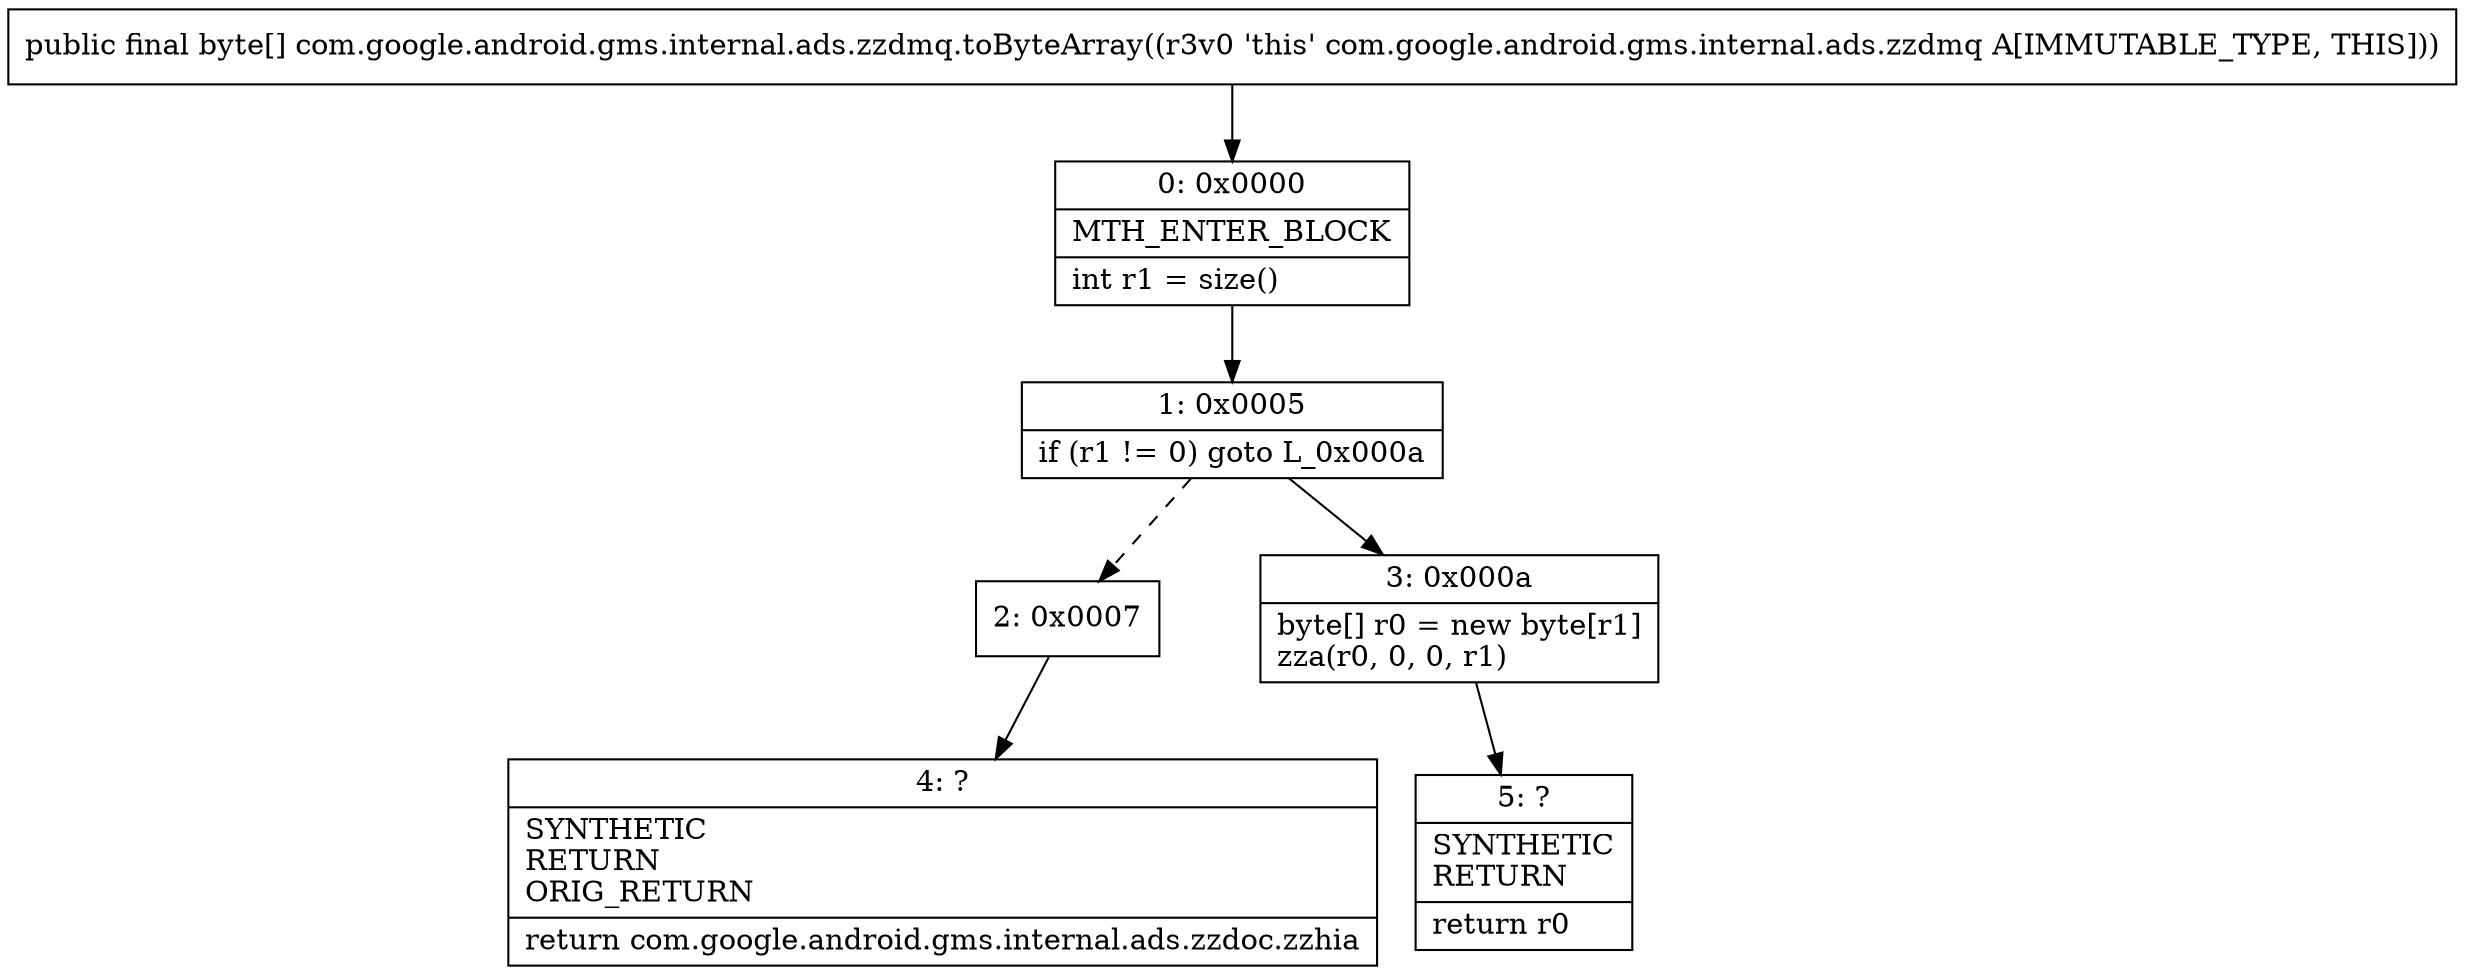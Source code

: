 digraph "CFG forcom.google.android.gms.internal.ads.zzdmq.toByteArray()[B" {
Node_0 [shape=record,label="{0\:\ 0x0000|MTH_ENTER_BLOCK\l|int r1 = size()\l}"];
Node_1 [shape=record,label="{1\:\ 0x0005|if (r1 != 0) goto L_0x000a\l}"];
Node_2 [shape=record,label="{2\:\ 0x0007}"];
Node_3 [shape=record,label="{3\:\ 0x000a|byte[] r0 = new byte[r1]\lzza(r0, 0, 0, r1)\l}"];
Node_4 [shape=record,label="{4\:\ ?|SYNTHETIC\lRETURN\lORIG_RETURN\l|return com.google.android.gms.internal.ads.zzdoc.zzhia\l}"];
Node_5 [shape=record,label="{5\:\ ?|SYNTHETIC\lRETURN\l|return r0\l}"];
MethodNode[shape=record,label="{public final byte[] com.google.android.gms.internal.ads.zzdmq.toByteArray((r3v0 'this' com.google.android.gms.internal.ads.zzdmq A[IMMUTABLE_TYPE, THIS])) }"];
MethodNode -> Node_0;
Node_0 -> Node_1;
Node_1 -> Node_2[style=dashed];
Node_1 -> Node_3;
Node_2 -> Node_4;
Node_3 -> Node_5;
}

